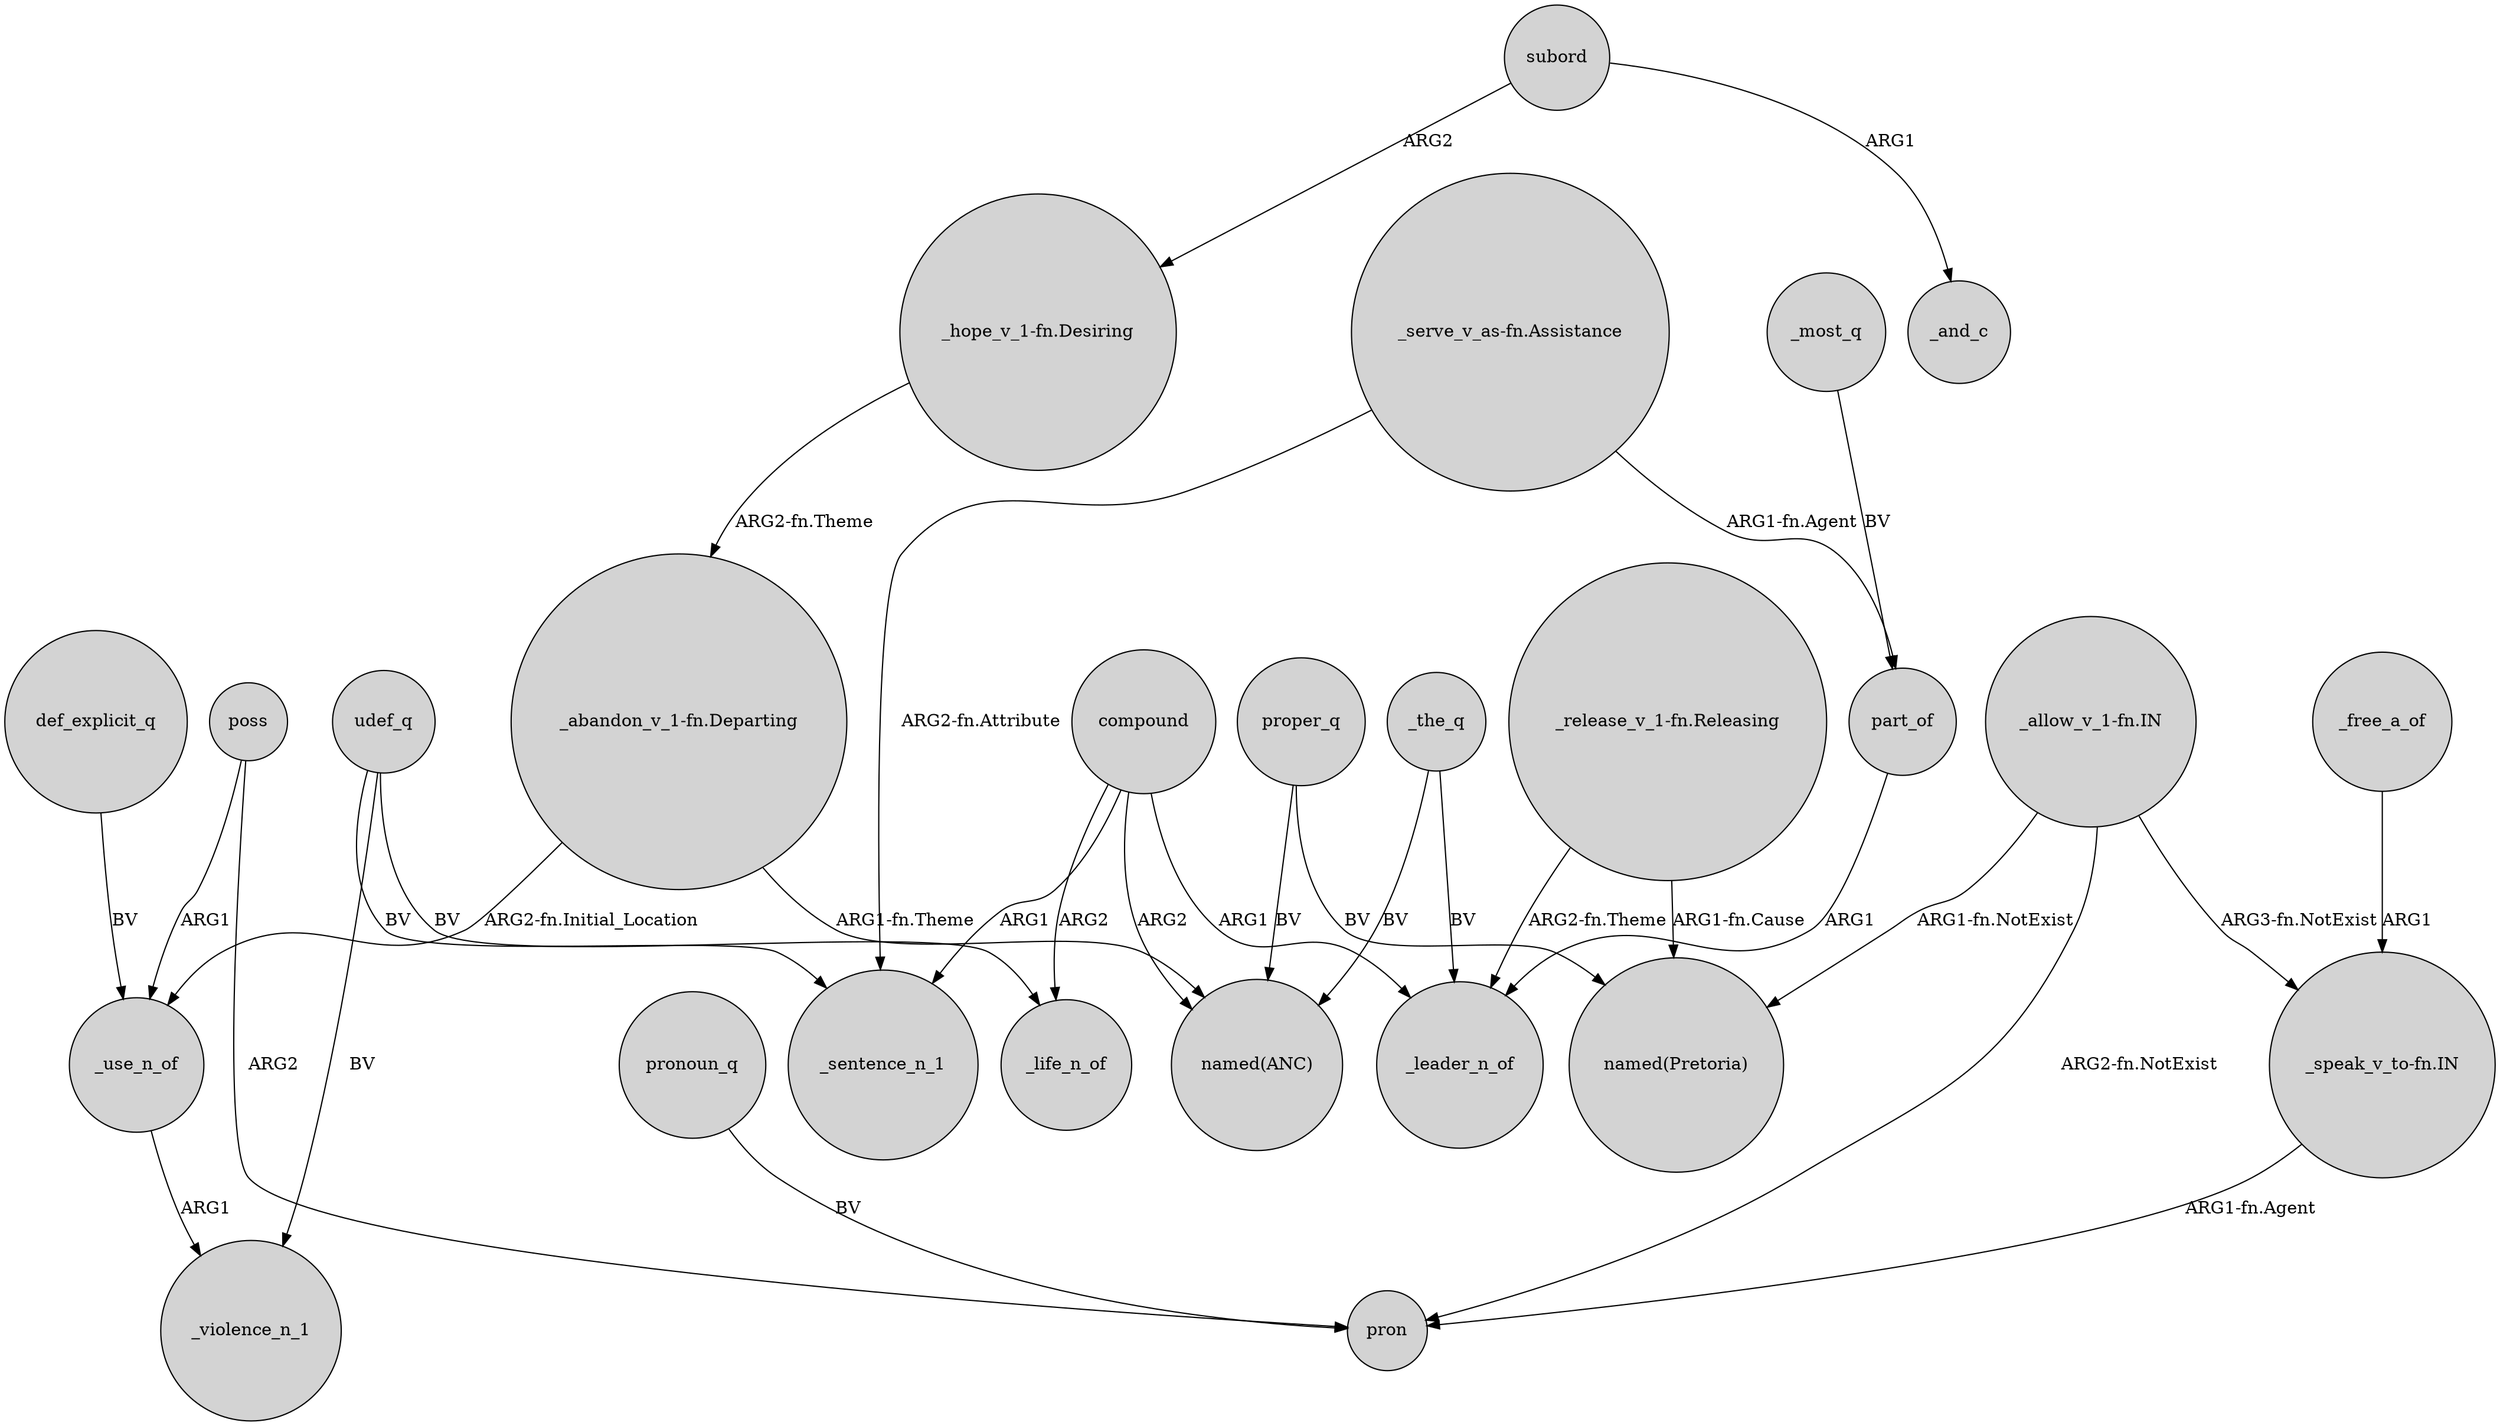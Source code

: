 digraph {
	node [shape=circle style=filled]
	compound -> _life_n_of [label=ARG2]
	udef_q -> _violence_n_1 [label=BV]
	poss -> _use_n_of [label=ARG1]
	poss -> pron [label=ARG2]
	"_allow_v_1-fn.IN" -> pron [label="ARG2-fn.NotExist"]
	udef_q -> _sentence_n_1 [label=BV]
	udef_q -> _life_n_of [label=BV]
	"_hope_v_1-fn.Desiring" -> "_abandon_v_1-fn.Departing" [label="ARG2-fn.Theme"]
	"_speak_v_to-fn.IN" -> pron [label="ARG1-fn.Agent"]
	"_release_v_1-fn.Releasing" -> _leader_n_of [label="ARG2-fn.Theme"]
	_use_n_of -> _violence_n_1 [label=ARG1]
	compound -> _leader_n_of [label=ARG1]
	"_abandon_v_1-fn.Departing" -> _use_n_of [label="ARG2-fn.Initial_Location"]
	subord -> "_hope_v_1-fn.Desiring" [label=ARG2]
	part_of -> _leader_n_of [label=ARG1]
	"_abandon_v_1-fn.Departing" -> "named(ANC)" [label="ARG1-fn.Theme"]
	proper_q -> "named(Pretoria)" [label=BV]
	pronoun_q -> pron [label=BV]
	"_release_v_1-fn.Releasing" -> "named(Pretoria)" [label="ARG1-fn.Cause"]
	proper_q -> "named(ANC)" [label=BV]
	_free_a_of -> "_speak_v_to-fn.IN" [label=ARG1]
	subord -> _and_c [label=ARG1]
	compound -> _sentence_n_1 [label=ARG1]
	def_explicit_q -> _use_n_of [label=BV]
	"_serve_v_as-fn.Assistance" -> _sentence_n_1 [label="ARG2-fn.Attribute"]
	compound -> "named(ANC)" [label=ARG2]
	_the_q -> _leader_n_of [label=BV]
	_most_q -> part_of [label=BV]
	"_serve_v_as-fn.Assistance" -> part_of [label="ARG1-fn.Agent"]
	_the_q -> "named(ANC)" [label=BV]
	"_allow_v_1-fn.IN" -> "_speak_v_to-fn.IN" [label="ARG3-fn.NotExist"]
	"_allow_v_1-fn.IN" -> "named(Pretoria)" [label="ARG1-fn.NotExist"]
}
